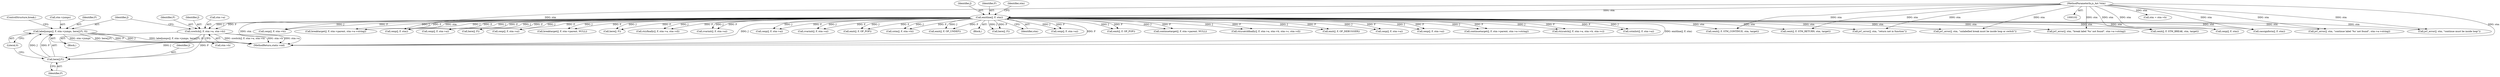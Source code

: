 digraph "0_ghostscript_5008105780c0b0182ea6eda83ad5598f225be3ee@pointer" {
"1000501" [label="(Call,labeljumps(J, F, stm->jumps, here(J,F), 0))"];
"1000507" [label="(Call,here(J,F))"];
"1000492" [label="(Call,cswitch(J, F, stm->a, stm->b))"];
"1000111" [label="(Call,emitline(J, F, stm))"];
"1000104" [label="(MethodParameterIn,js_Ast *stm)"];
"1000602" [label="(Call,cexit(J, F, STM_BREAK, stm, target))"];
"1000414" [label="(Call,cexp(J, F, stm->b))"];
"1000525" [label="(Call,stm = stm->b)"];
"1000561" [label="(Call,breaktarget(J, F, stm->parent, stm->a->string))"];
"1000113" [label="(Identifier,F)"];
"1000199" [label="(Call,cexp(J, F, stm->a))"];
"1000264" [label="(Call,here(J, F))"];
"1000710" [label="(Call,jsC_error(J, stm, \"return not in function\"))"];
"1000738" [label="(Call,cexp(J, F, stm->a))"];
"1000339" [label="(Call,here(J, F))"];
"1000504" [label="(Call,stm->jumps)"];
"1000835" [label="(Call,cexp(J, F, stm))"];
"1000803" [label="(Call,ctryfinally(J, F, stm->a, stm->d))"];
"1000498" [label="(Call,stm->b)"];
"1000440" [label="(Call,cassignforin(J, F, stm))"];
"1000146" [label="(Call,cvarinit(J, F, stm->a))"];
"1000508" [label="(Identifier,J)"];
"1000640" [label="(Call,jsC_error(J, stm, \"continue label '%s' not found\", stm->a->string))"];
"1000123" [label="(Call,cstmlist(J, F, stm->a))"];
"1000663" [label="(Call,jsC_error(J, stm, \"continue must be inside loop\"))"];
"1000495" [label="(Call,stm->a)"];
"1000507" [label="(Call,here(J,F))"];
"1000327" [label="(Call,cexp(J, F, stm->a))"];
"1000494" [label="(Identifier,F)"];
"1000314" [label="(Call,cvarinit(J, F, stm->a))"];
"1000509" [label="(Identifier,F)"];
"1000493" [label="(Identifier,J)"];
"1000598" [label="(Call,jsC_error(J, stm, \"unlabelled break must be inside loop or switch\"))"];
"1000825" [label="(Call,emit(J, F, OP_POP))"];
"1000513" [label="(Call,cstm(J, F, stm->b))"];
"1000104" [label="(MethodParameterIn,js_Ast *stm)"];
"1000575" [label="(Call,jsC_error(J, stm, \"break label '%s' not found\", stm->a->string))"];
"1000111" [label="(Call,emitline(J, F, stm))"];
"1000695" [label="(Call,emit(J, F, OP_UNDEF))"];
"1000502" [label="(Identifier,J)"];
"1000503" [label="(Identifier,F)"];
"1000105" [label="(Block,)"];
"1000225" [label="(Call,here(J, F))"];
"1000844" [label="(MethodReturn,static void)"];
"1000114" [label="(Identifier,stm)"];
"1000159" [label="(Call,cexp(J, F, stm->a))"];
"1000588" [label="(Call,breaktarget(J, F, stm->parent, NULL))"];
"1000667" [label="(Call,cexit(J, F, STM_CONTINUE, stm, target))"];
"1000136" [label="(Call,emit(J, F, OP_POP))"];
"1000714" [label="(Call,cexit(J, F, STM_RETURN, stm, target))"];
"1000511" [label="(ControlStructure,break;)"];
"1000117" [label="(Identifier,stm)"];
"1000653" [label="(Call,continuetarget(J, F, stm->parent, NULL))"];
"1000773" [label="(Call,ctrycatchfinally(J, F, stm->a, stm->b, stm->c, stm->d))"];
"1000119" [label="(Block,)"];
"1000814" [label="(Call,emit(J, F, OP_DEBUGGER))"];
"1000510" [label="(Literal,0)"];
"1000726" [label="(Call,cexp(J, F, stm->a))"];
"1000688" [label="(Call,cexp(J, F, stm->a))"];
"1000626" [label="(Call,continuetarget(J, F, stm->parent, stm->a->string))"];
"1000501" [label="(Call,labeljumps(J, F, stm->jumps, here(J,F), 0))"];
"1000112" [label="(Identifier,J)"];
"1000492" [label="(Call,cswitch(J, F, stm->a, stm->b))"];
"1000789" [label="(Call,ctrycatch(J, F, stm->a, stm->b, stm->c))"];
"1000829" [label="(Call,cexp(J, F, stm))"];
"1000501" -> "1000119"  [label="AST: "];
"1000501" -> "1000510"  [label="CFG: "];
"1000502" -> "1000501"  [label="AST: "];
"1000503" -> "1000501"  [label="AST: "];
"1000504" -> "1000501"  [label="AST: "];
"1000507" -> "1000501"  [label="AST: "];
"1000510" -> "1000501"  [label="AST: "];
"1000511" -> "1000501"  [label="CFG: "];
"1000501" -> "1000844"  [label="DDG: here(J,F)"];
"1000501" -> "1000844"  [label="DDG: F"];
"1000501" -> "1000844"  [label="DDG: J"];
"1000501" -> "1000844"  [label="DDG: labeljumps(J, F, stm->jumps, here(J,F), 0)"];
"1000501" -> "1000844"  [label="DDG: stm->jumps"];
"1000507" -> "1000501"  [label="DDG: J"];
"1000507" -> "1000501"  [label="DDG: F"];
"1000507" -> "1000509"  [label="CFG: "];
"1000508" -> "1000507"  [label="AST: "];
"1000509" -> "1000507"  [label="AST: "];
"1000510" -> "1000507"  [label="CFG: "];
"1000492" -> "1000507"  [label="DDG: J"];
"1000492" -> "1000507"  [label="DDG: F"];
"1000492" -> "1000119"  [label="AST: "];
"1000492" -> "1000498"  [label="CFG: "];
"1000493" -> "1000492"  [label="AST: "];
"1000494" -> "1000492"  [label="AST: "];
"1000495" -> "1000492"  [label="AST: "];
"1000498" -> "1000492"  [label="AST: "];
"1000502" -> "1000492"  [label="CFG: "];
"1000492" -> "1000844"  [label="DDG: stm->b"];
"1000492" -> "1000844"  [label="DDG: stm->a"];
"1000492" -> "1000844"  [label="DDG: cswitch(J, F, stm->a, stm->b)"];
"1000111" -> "1000492"  [label="DDG: J"];
"1000111" -> "1000492"  [label="DDG: F"];
"1000111" -> "1000105"  [label="AST: "];
"1000111" -> "1000114"  [label="CFG: "];
"1000112" -> "1000111"  [label="AST: "];
"1000113" -> "1000111"  [label="AST: "];
"1000114" -> "1000111"  [label="AST: "];
"1000117" -> "1000111"  [label="CFG: "];
"1000111" -> "1000844"  [label="DDG: stm"];
"1000111" -> "1000844"  [label="DDG: J"];
"1000111" -> "1000844"  [label="DDG: F"];
"1000111" -> "1000844"  [label="DDG: emitline(J, F, stm)"];
"1000104" -> "1000111"  [label="DDG: stm"];
"1000111" -> "1000123"  [label="DDG: J"];
"1000111" -> "1000123"  [label="DDG: F"];
"1000111" -> "1000136"  [label="DDG: J"];
"1000111" -> "1000136"  [label="DDG: F"];
"1000111" -> "1000146"  [label="DDG: J"];
"1000111" -> "1000146"  [label="DDG: F"];
"1000111" -> "1000159"  [label="DDG: J"];
"1000111" -> "1000159"  [label="DDG: F"];
"1000111" -> "1000199"  [label="DDG: J"];
"1000111" -> "1000199"  [label="DDG: F"];
"1000111" -> "1000225"  [label="DDG: J"];
"1000111" -> "1000225"  [label="DDG: F"];
"1000111" -> "1000264"  [label="DDG: J"];
"1000111" -> "1000264"  [label="DDG: F"];
"1000111" -> "1000314"  [label="DDG: J"];
"1000111" -> "1000314"  [label="DDG: F"];
"1000111" -> "1000327"  [label="DDG: J"];
"1000111" -> "1000327"  [label="DDG: F"];
"1000111" -> "1000339"  [label="DDG: J"];
"1000111" -> "1000339"  [label="DDG: F"];
"1000111" -> "1000414"  [label="DDG: J"];
"1000111" -> "1000414"  [label="DDG: F"];
"1000111" -> "1000440"  [label="DDG: stm"];
"1000111" -> "1000513"  [label="DDG: J"];
"1000111" -> "1000513"  [label="DDG: F"];
"1000111" -> "1000561"  [label="DDG: J"];
"1000111" -> "1000561"  [label="DDG: F"];
"1000111" -> "1000575"  [label="DDG: stm"];
"1000111" -> "1000588"  [label="DDG: J"];
"1000111" -> "1000588"  [label="DDG: F"];
"1000111" -> "1000598"  [label="DDG: stm"];
"1000111" -> "1000602"  [label="DDG: stm"];
"1000111" -> "1000626"  [label="DDG: J"];
"1000111" -> "1000626"  [label="DDG: F"];
"1000111" -> "1000640"  [label="DDG: stm"];
"1000111" -> "1000653"  [label="DDG: J"];
"1000111" -> "1000653"  [label="DDG: F"];
"1000111" -> "1000663"  [label="DDG: stm"];
"1000111" -> "1000667"  [label="DDG: stm"];
"1000111" -> "1000688"  [label="DDG: J"];
"1000111" -> "1000688"  [label="DDG: F"];
"1000111" -> "1000695"  [label="DDG: J"];
"1000111" -> "1000695"  [label="DDG: F"];
"1000111" -> "1000710"  [label="DDG: stm"];
"1000111" -> "1000714"  [label="DDG: stm"];
"1000111" -> "1000726"  [label="DDG: J"];
"1000111" -> "1000726"  [label="DDG: F"];
"1000111" -> "1000738"  [label="DDG: J"];
"1000111" -> "1000738"  [label="DDG: F"];
"1000111" -> "1000773"  [label="DDG: J"];
"1000111" -> "1000773"  [label="DDG: F"];
"1000111" -> "1000789"  [label="DDG: J"];
"1000111" -> "1000789"  [label="DDG: F"];
"1000111" -> "1000803"  [label="DDG: J"];
"1000111" -> "1000803"  [label="DDG: F"];
"1000111" -> "1000814"  [label="DDG: J"];
"1000111" -> "1000814"  [label="DDG: F"];
"1000111" -> "1000825"  [label="DDG: J"];
"1000111" -> "1000825"  [label="DDG: F"];
"1000111" -> "1000829"  [label="DDG: stm"];
"1000111" -> "1000835"  [label="DDG: J"];
"1000111" -> "1000835"  [label="DDG: F"];
"1000111" -> "1000835"  [label="DDG: stm"];
"1000104" -> "1000102"  [label="AST: "];
"1000104" -> "1000844"  [label="DDG: stm"];
"1000104" -> "1000440"  [label="DDG: stm"];
"1000104" -> "1000525"  [label="DDG: stm"];
"1000104" -> "1000575"  [label="DDG: stm"];
"1000104" -> "1000598"  [label="DDG: stm"];
"1000104" -> "1000602"  [label="DDG: stm"];
"1000104" -> "1000640"  [label="DDG: stm"];
"1000104" -> "1000663"  [label="DDG: stm"];
"1000104" -> "1000667"  [label="DDG: stm"];
"1000104" -> "1000710"  [label="DDG: stm"];
"1000104" -> "1000714"  [label="DDG: stm"];
"1000104" -> "1000829"  [label="DDG: stm"];
"1000104" -> "1000835"  [label="DDG: stm"];
}
